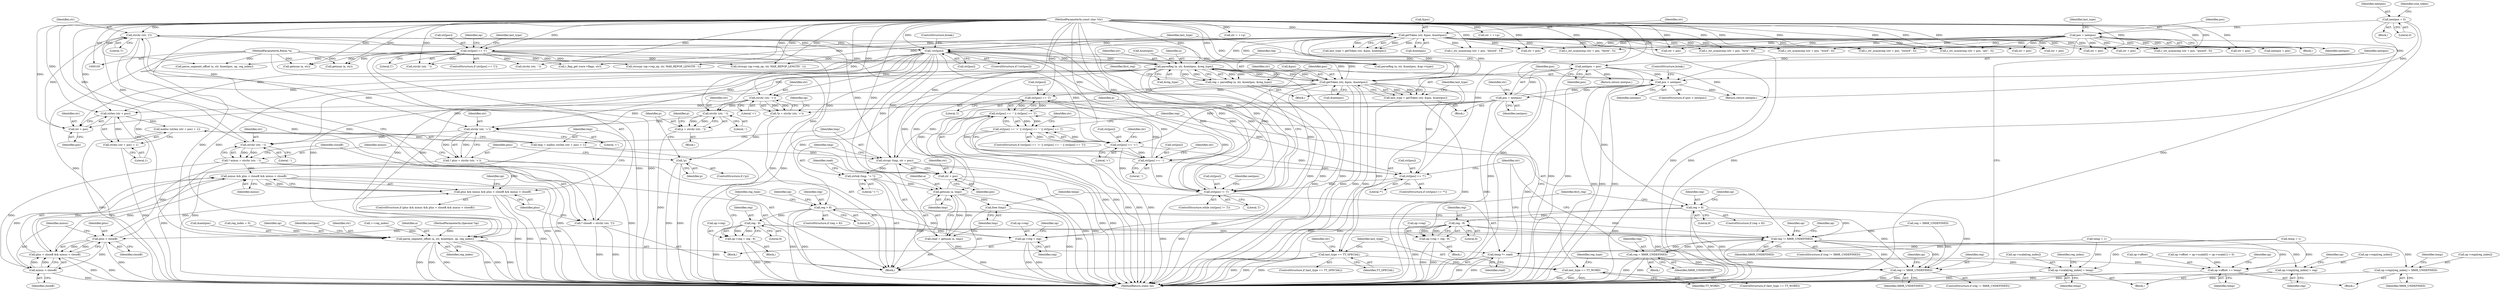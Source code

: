 digraph "0_radare2_9b46d38dd3c4de6048a488b655c7319f845af185@API" {
"1000639" [label="(Call,strchr (str, ']'))"];
"1000377" [label="(Call,!str[pos])"];
"1000489" [label="(Call,parseReg (a, str, &nextpos, &reg_type))"];
"1000682" [label="(Call,getnum (a, tmp))"];
"1000106" [label="(MethodParameterIn,RAsm *a)"];
"1000676" [label="(Call,strtok (tmp, \"+-\"))"];
"1000671" [label="(Call,strcpy (tmp, str + pos))"];
"1000662" [label="(Call,tmp = malloc (strlen (str + pos) + 1))"];
"1000664" [label="(Call,malloc (strlen (str + pos) + 1))"];
"1000666" [label="(Call,strlen (str + pos))"];
"1000639" [label="(Call,strchr (str, ']'))"];
"1000633" [label="(Call,strchr (str, '-'))"];
"1000627" [label="(Call,strchr (str, '+'))"];
"1000598" [label="(Call,strchr (str, '+'))"];
"1000385" [label="(Call,getToken (str, &pos, &nextpos))"];
"1000107" [label="(MethodParameterIn,const char *str)"];
"1000142" [label="(Call,getToken (str, &pos, &nextpos))"];
"1000612" [label="(Call,strchr (str, '-'))"];
"1000373" [label="(Call,pos = nextpos)"];
"1000368" [label="(Call,pos > nextpos)"];
"1000137" [label="(Call,pos = nextpos)"];
"1000113" [label="(Call,nextpos = 0)"];
"1000484" [label="(Call,nextpos = pos)"];
"1000361" [label="(Call,str[pos] != ']')"];
"1000409" [label="(Call,str[pos] == ']')"];
"1000404" [label="(Call,str[pos] == '-')"];
"1000398" [label="(Call,str[pos] == '+')"];
"1000458" [label="(Call,str[pos] == '*')"];
"1000314" [label="(Call,str[pos] == '[')"];
"1000383" [label="(Call,last_type = getToken (str, &pos, &nextpos))"];
"1000392" [label="(Call,last_type == TT_SPECIAL)"];
"1000466" [label="(Call,last_type == TT_WORD)"];
"1000397" [label="(Call,str[pos] == '+' || str[pos] == '-' || str[pos] == ']')"];
"1000403" [label="(Call,str[pos] == '-' || str[pos] == ']')"];
"1000487" [label="(Call,reg = parseReg (a, str, &nextpos, &reg_type))"];
"1000505" [label="(Call,reg > 8)"];
"1000416" [label="(Call,reg != X86R_UNDEFINED)"];
"1000420" [label="(Call,op->regs[reg_index] = reg)"];
"1000443" [label="(Call,op->regs[reg_index] = X86R_UNDEFINED)"];
"1000453" [label="(Call,reg = X86R_UNDEFINED)"];
"1000475" [label="(Call,reg != X86R_UNDEFINED)"];
"1000518" [label="(Call,reg - 9)"];
"1000514" [label="(Call,op->reg = reg - 9)"];
"1000544" [label="(Call,op->reg = reg)"];
"1000526" [label="(Call,reg > 8)"];
"1000534" [label="(Call,reg - 9)"];
"1000530" [label="(Call,op->reg = reg - 9)"];
"1000554" [label="(Call,parse_segment_offset (a, str, &nextpos, op, reg_index))"];
"1000680" [label="(Call,read = getnum (a, tmp))"];
"1000687" [label="(Call,temp *= read)"];
"1000427" [label="(Call,op->scale[reg_index] = temp)"];
"1000438" [label="(Call,op->offset += temp)"];
"1000685" [label="(Call,free (tmp))"];
"1000596" [label="(Call,*p = strchr (str, '+'))"];
"1000607" [label="(Call,!p)"];
"1000610" [label="(Call,p = strchr (str, '-'))"];
"1000625" [label="(Call,* plus = strchr (str, '+'))"];
"1000643" [label="(Call,plus && minus && plus < closeB && minus < closeB)"];
"1000648" [label="(Call,plus < closeB)"];
"1000647" [label="(Call,plus < closeB && minus < closeB)"];
"1000645" [label="(Call,minus && plus < closeB && minus < closeB)"];
"1000651" [label="(Call,minus < closeB)"];
"1000631" [label="(Call,* minus = strchr (str, '-'))"];
"1000637" [label="(Call,* closeB = strchr (str, ']'))"];
"1000665" [label="(Call,strlen (str + pos) + 1)"];
"1000667" [label="(Call,str + pos)"];
"1000673" [label="(Call,str + pos)"];
"1000641" [label="(Literal,']')"];
"1000404" [label="(Call,str[pos] == '-')"];
"1000484" [label="(Call,nextpos = pos)"];
"1000465" [label="(ControlStructure,if (last_type == TT_WORD))"];
"1000396" [label="(ControlStructure,if (str[pos] == '+' || str[pos] == '-' || str[pos] == ']'))"];
"1000668" [label="(Identifier,str)"];
"1000640" [label="(Identifier,str)"];
"1000449" [label="(Identifier,X86R_UNDEFINED)"];
"1000142" [label="(Call,getToken (str, &pos, &nextpos))"];
"1000409" [label="(Call,str[pos] == ']')"];
"1000363" [label="(Identifier,str)"];
"1000140" [label="(Call,last_type = getToken (str, &pos, &nextpos))"];
"1000637" [label="(Call,* closeB = strchr (str, ']'))"];
"1000314" [label="(Call,str[pos] == '[')"];
"1000468" [label="(Identifier,TT_WORD)"];
"1000481" [label="(Identifier,op)"];
"1000687" [label="(Call,temp *= read)"];
"1000613" [label="(Identifier,str)"];
"1000607" [label="(Call,!p)"];
"1000708" [label="(Call,strncpy (op->rep_op, str, MAX_REPOP_LENGTH - 1))"];
"1000932" [label="(Return,return nextpos;)"];
"1000462" [label="(Literal,'*')"];
"1000386" [label="(Identifier,str)"];
"1000909" [label="(Call,strchr (str, '-'))"];
"1000472" [label="(Identifier,reg_type)"];
"1000672" [label="(Identifier,tmp)"];
"1000614" [label="(Literal,'-')"];
"1000497" [label="(Identifier,first_reg)"];
"1000150" [label="(Call,r_str_ncasecmp (str + pos, \"ptr\", 3))"];
"1000411" [label="(Identifier,str)"];
"1000370" [label="(Identifier,nextpos)"];
"1000106" [label="(MethodParameterIn,RAsm *a)"];
"1000858" [label="(Call,str = ++p)"];
"1000458" [label="(Call,str[pos] == '*')"];
"1000439" [label="(Call,op->offset)"];
"1000331" [label="(Call,op->offset = op->scale[0] = op->scale[1] = 0)"];
"1000378" [label="(Call,str[pos])"];
"1000638" [label="(Identifier,closeB)"];
"1000846" [label="(Call,strchr (str, '-'))"];
"1000394" [label="(Identifier,TT_SPECIAL)"];
"1000413" [label="(Literal,']')"];
"1000646" [label="(Identifier,minus)"];
"1000486" [label="(Identifier,pos)"];
"1000644" [label="(Identifier,plus)"];
"1000427" [label="(Call,op->scale[reg_index] = temp)"];
"1000560" [label="(Identifier,reg_index)"];
"1000212" [label="(Call,str + pos)"];
"1000318" [label="(Literal,'[')"];
"1000236" [label="(Call,r_str_ncasecmp (str + pos, \"qword\", 5))"];
"1000610" [label="(Call,p = strchr (str, '-'))"];
"1000393" [label="(Identifier,last_type)"];
"1000392" [label="(Call,last_type == TT_SPECIAL)"];
"1000544" [label="(Call,op->reg = reg)"];
"1000114" [label="(Identifier,nextpos)"];
"1000488" [label="(Identifier,reg)"];
"1000551" [label="(Identifier,op)"];
"1000543" [label="(Block,)"];
"1000684" [label="(Identifier,tmp)"];
"1000696" [label="(Call,nextpos = pos)"];
"1000455" [label="(Identifier,X86R_UNDEFINED)"];
"1000519" [label="(Identifier,reg)"];
"1000477" [label="(Identifier,X86R_UNDEFINED)"];
"1000515" [label="(Call,op->reg)"];
"1000385" [label="(Call,getToken (str, &pos, &nextpos))"];
"1000400" [label="(Identifier,str)"];
"1000514" [label="(Call,op->reg = reg - 9)"];
"1000929" [label="(Call,getnum (a, str))"];
"1000391" [label="(ControlStructure,if (last_type == TT_SPECIAL))"];
"1000141" [label="(Identifier,last_type)"];
"1000555" [label="(Identifier,a)"];
"1000162" [label="(Call,str + pos)"];
"1000669" [label="(Identifier,pos)"];
"1000417" [label="(Identifier,reg)"];
"1000108" [label="(MethodParameterIn,Operand *op)"];
"1000408" [label="(Literal,'-')"];
"1000688" [label="(Identifier,temp)"];
"1000673" [label="(Call,str + pos)"];
"1000405" [label="(Call,str[pos])"];
"1000375" [label="(Identifier,nextpos)"];
"1000261" [label="(Call,r_str_ncasecmp (str + pos, \"oword\", 5))"];
"1000491" [label="(Identifier,str)"];
"1000627" [label="(Call,strchr (str, '+'))"];
"1000520" [label="(Literal,9)"];
"1000674" [label="(Identifier,str)"];
"1000650" [label="(Identifier,closeB)"];
"1000469" [label="(Block,)"];
"1000657" [label="(Identifier,op)"];
"1000670" [label="(Literal,1)"];
"1000415" [label="(ControlStructure,if (reg != X86R_UNDEFINED))"];
"1000475" [label="(Call,reg != X86R_UNDEFINED)"];
"1000685" [label="(Call,free (tmp))"];
"1000652" [label="(Identifier,minus)"];
"1000442" [label="(Identifier,temp)"];
"1000608" [label="(Identifier,p)"];
"1000366" [label="(Block,)"];
"1000683" [label="(Identifier,a)"];
"1000557" [label="(Call,&nextpos)"];
"1000376" [label="(ControlStructure,if (!str[pos]))"];
"1000532" [label="(Identifier,op)"];
"1000450" [label="(Call,temp = 1)"];
"1000639" [label="(Call,strchr (str, ']'))"];
"1000489" [label="(Call,parseReg (a, str, &nextpos, &reg_type))"];
"1000126" [label="(Call,reg_index = 0)"];
"1000633" [label="(Call,strchr (str, '-'))"];
"1000678" [label="(Literal,\"+-\")"];
"1000662" [label="(Call,tmp = malloc (strlen (str + pos) + 1))"];
"1000137" [label="(Call,pos = nextpos)"];
"1000430" [label="(Identifier,op)"];
"1000474" [label="(ControlStructure,if (reg != X86R_UNDEFINED))"];
"1000460" [label="(Identifier,str)"];
"1000536" [label="(Literal,9)"];
"1000612" [label="(Call,strchr (str, '-'))"];
"1000771" [label="(Call,parse_segment_offset (a, str, &nextpos, op, reg_index))"];
"1000143" [label="(Identifier,str)"];
"1000459" [label="(Call,str[pos])"];
"1000507" [label="(Literal,8)"];
"1000682" [label="(Call,getnum (a, tmp))"];
"1000666" [label="(Call,strlen (str + pos))"];
"1000631" [label="(Call,* minus = strchr (str, '-'))"];
"1000600" [label="(Literal,'+')"];
"1000416" [label="(Call,reg != X86R_UNDEFINED)"];
"1000262" [label="(Call,str + pos)"];
"1000635" [label="(Literal,'-')"];
"1000426" [label="(Identifier,reg)"];
"1000921" [label="(Call,str = ++p)"];
"1000365" [label="(Literal,']')"];
"1000438" [label="(Call,op->offset += temp)"];
"1000362" [label="(Call,str[pos])"];
"1000373" [label="(Call,pos = nextpos)"];
"1000138" [label="(Identifier,pos)"];
"1000237" [label="(Call,str + pos)"];
"1000119" [label="(Identifier,size_token)"];
"1000554" [label="(Call,parse_segment_offset (a, str, &nextpos, op, reg_index))"];
"1000457" [label="(ControlStructure,if (str[pos] == '*'))"];
"1000832" [label="(Call,r_flag_get (core->flags, str))"];
"1000110" [label="(Block,)"];
"1000315" [label="(Call,str[pos])"];
"1000323" [label="(Identifier,op)"];
"1000353" [label="(Call,reg = X86R_UNDEFINED)"];
"1000634" [label="(Identifier,str)"];
"1000387" [label="(Call,&pos)"];
"1000504" [label="(ControlStructure,if (reg > 8))"];
"1000443" [label="(Call,op->regs[reg_index] = X86R_UNDEFINED)"];
"1000545" [label="(Call,op->reg)"];
"1000539" [label="(Identifier,reg_type)"];
"1000559" [label="(Identifier,op)"];
"1000466" [label="(Call,last_type == TT_WORD)"];
"1000374" [label="(Identifier,pos)"];
"1000598" [label="(Call,strchr (str, '+'))"];
"1000151" [label="(Call,str + pos)"];
"1000113" [label="(Call,nextpos = 0)"];
"1000421" [label="(Call,op->regs[reg_index])"];
"1000671" [label="(Call,strcpy (tmp, str + pos))"];
"1000397" [label="(Call,str[pos] == '+' || str[pos] == '-' || str[pos] == ']')"];
"1000349" [label="(Call,temp = 1)"];
"1000383" [label="(Call,last_type = getToken (str, &pos, &nextpos))"];
"1000645" [label="(Call,minus && plus < closeB && minus < closeB)"];
"1000522" [label="(Identifier,first_reg)"];
"1000382" [label="(ControlStructure,break;)"];
"1000511" [label="(Identifier,op)"];
"1000107" [label="(MethodParameterIn,const char *str)"];
"1000494" [label="(Call,&reg_type)"];
"1000530" [label="(Call,op->reg = reg - 9)"];
"1000626" [label="(Identifier,plus)"];
"1000287" [label="(Call,str + pos)"];
"1000211" [label="(Call,r_str_ncasecmp (str + pos, \"dword\", 5))"];
"1000731" [label="(Call,parseReg (a, str, &nextpos, &op->type))"];
"1000648" [label="(Call,plus < closeB)"];
"1000665" [label="(Call,strlen (str + pos) + 1)"];
"1000492" [label="(Call,&nextpos)"];
"1000367" [label="(ControlStructure,if (pos > nextpos))"];
"1000187" [label="(Call,str + pos)"];
"1000414" [label="(Block,)"];
"1000933" [label="(Identifier,nextpos)"];
"1000433" [label="(Identifier,temp)"];
"1000642" [label="(ControlStructure,if (plus && minus && plus < closeB && minus < closeB))"];
"1000437" [label="(Block,)"];
"1000360" [label="(ControlStructure,while (str[pos] != ']'))"];
"1000562" [label="(Identifier,nextpos)"];
"1000653" [label="(Identifier,closeB)"];
"1000286" [label="(Call,r_str_ncasecmp (str + pos, \"tbyte\", 5))"];
"1000487" [label="(Call,reg = parseReg (a, str, &nextpos, &reg_type))"];
"1000664" [label="(Call,malloc (strlen (str + pos) + 1))"];
"1000146" [label="(Call,&nextpos)"];
"1000403" [label="(Call,str[pos] == '-' || str[pos] == ']')"];
"1000548" [label="(Identifier,reg)"];
"1000611" [label="(Identifier,p)"];
"1000506" [label="(Identifier,reg)"];
"1000451" [label="(Identifier,temp)"];
"1000866" [label="(Call,getnum (a, str))"];
"1000693" [label="(Identifier,last_type)"];
"1000490" [label="(Identifier,a)"];
"1000454" [label="(Identifier,reg)"];
"1000361" [label="(Call,str[pos] != ']')"];
"1000476" [label="(Identifier,reg)"];
"1000603" [label="(Identifier,op)"];
"1000594" [label="(Block,)"];
"1000529" [label="(Block,)"];
"1000428" [label="(Call,op->scale[reg_index])"];
"1000399" [label="(Call,str[pos])"];
"1000372" [label="(ControlStructure,break;)"];
"1000556" [label="(Identifier,str)"];
"1000446" [label="(Identifier,op)"];
"1000144" [label="(Call,&pos)"];
"1000680" [label="(Call,read = getnum (a, tmp))"];
"1000384" [label="(Identifier,last_type)"];
"1000369" [label="(Identifier,pos)"];
"1000531" [label="(Call,op->reg)"];
"1000609" [label="(Block,)"];
"1000681" [label="(Identifier,read)"];
"1000526" [label="(Call,reg > 8)"];
"1000877" [label="(Call,strncpy (op->rep_op, str, MAX_REPOP_LENGTH - 1))"];
"1000534" [label="(Call,reg - 9)"];
"1000667" [label="(Call,str + pos)"];
"1000649" [label="(Identifier,plus)"];
"1000115" [label="(Literal,0)"];
"1000528" [label="(Literal,8)"];
"1000186" [label="(Call,r_str_ncasecmp (str + pos, \"word\", 4))"];
"1000136" [label="(Block,)"];
"1000161" [label="(Call,r_str_ncasecmp (str + pos, \"byte\", 4))"];
"1000508" [label="(Block,)"];
"1000440" [label="(Identifier,op)"];
"1000527" [label="(Identifier,reg)"];
"1000467" [label="(Identifier,last_type)"];
"1000675" [label="(Identifier,pos)"];
"1000596" [label="(Call,*p = strchr (str, '+'))"];
"1000628" [label="(Identifier,str)"];
"1000525" [label="(ControlStructure,if (reg > 8))"];
"1000647" [label="(Call,plus < closeB && minus < closeB)"];
"1000377" [label="(Call,!str[pos])"];
"1000406" [label="(Identifier,str)"];
"1000632" [label="(Identifier,minus)"];
"1000606" [label="(ControlStructure,if (!p))"];
"1000934" [label="(MethodReturn,static int)"];
"1000597" [label="(Identifier,p)"];
"1000651" [label="(Call,minus < closeB)"];
"1000485" [label="(Identifier,nextpos)"];
"1000313" [label="(ControlStructure,if (str[pos] == '['))"];
"1000629" [label="(Literal,'+')"];
"1000663" [label="(Identifier,tmp)"];
"1000689" [label="(Identifier,read)"];
"1000423" [label="(Identifier,op)"];
"1000643" [label="(Call,plus && minus && plus < closeB && minus < closeB)"];
"1000398" [label="(Call,str[pos] == '+')"];
"1000561" [label="(Return,return nextpos;)"];
"1000139" [label="(Identifier,nextpos)"];
"1000420" [label="(Call,op->regs[reg_index] = reg)"];
"1000677" [label="(Identifier,tmp)"];
"1000535" [label="(Identifier,reg)"];
"1000453" [label="(Call,reg = X86R_UNDEFINED)"];
"1000419" [label="(Block,)"];
"1000410" [label="(Call,str[pos])"];
"1000505" [label="(Call,reg > 8)"];
"1000444" [label="(Call,op->regs[reg_index])"];
"1000389" [label="(Call,&nextpos)"];
"1000599" [label="(Identifier,str)"];
"1000676" [label="(Call,strtok (tmp, \"+-\"))"];
"1000686" [label="(Identifier,tmp)"];
"1000434" [label="(Call,++reg_index)"];
"1000402" [label="(Literal,'+')"];
"1000625" [label="(Call,* plus = strchr (str, '+'))"];
"1000435" [label="(Identifier,reg_index)"];
"1000616" [label="(Identifier,p)"];
"1000379" [label="(Identifier,str)"];
"1000418" [label="(Identifier,X86R_UNDEFINED)"];
"1000368" [label="(Call,pos > nextpos)"];
"1000518" [label="(Call,reg - 9)"];
"1000639" -> "1000637"  [label="AST: "];
"1000639" -> "1000641"  [label="CFG: "];
"1000640" -> "1000639"  [label="AST: "];
"1000641" -> "1000639"  [label="AST: "];
"1000637" -> "1000639"  [label="CFG: "];
"1000639" -> "1000361"  [label="DDG: "];
"1000639" -> "1000377"  [label="DDG: "];
"1000639" -> "1000385"  [label="DDG: "];
"1000639" -> "1000637"  [label="DDG: "];
"1000639" -> "1000637"  [label="DDG: "];
"1000377" -> "1000639"  [label="DDG: "];
"1000633" -> "1000639"  [label="DDG: "];
"1000107" -> "1000639"  [label="DDG: "];
"1000639" -> "1000666"  [label="DDG: "];
"1000639" -> "1000667"  [label="DDG: "];
"1000639" -> "1000671"  [label="DDG: "];
"1000639" -> "1000673"  [label="DDG: "];
"1000377" -> "1000376"  [label="AST: "];
"1000377" -> "1000378"  [label="CFG: "];
"1000378" -> "1000377"  [label="AST: "];
"1000382" -> "1000377"  [label="CFG: "];
"1000384" -> "1000377"  [label="CFG: "];
"1000377" -> "1000934"  [label="DDG: "];
"1000377" -> "1000934"  [label="DDG: "];
"1000377" -> "1000361"  [label="DDG: "];
"1000489" -> "1000377"  [label="DDG: "];
"1000385" -> "1000377"  [label="DDG: "];
"1000361" -> "1000377"  [label="DDG: "];
"1000107" -> "1000377"  [label="DDG: "];
"1000142" -> "1000377"  [label="DDG: "];
"1000377" -> "1000385"  [label="DDG: "];
"1000377" -> "1000398"  [label="DDG: "];
"1000377" -> "1000489"  [label="DDG: "];
"1000377" -> "1000554"  [label="DDG: "];
"1000377" -> "1000598"  [label="DDG: "];
"1000377" -> "1000612"  [label="DDG: "];
"1000377" -> "1000627"  [label="DDG: "];
"1000377" -> "1000633"  [label="DDG: "];
"1000377" -> "1000666"  [label="DDG: "];
"1000377" -> "1000667"  [label="DDG: "];
"1000377" -> "1000671"  [label="DDG: "];
"1000377" -> "1000673"  [label="DDG: "];
"1000489" -> "1000487"  [label="AST: "];
"1000489" -> "1000494"  [label="CFG: "];
"1000490" -> "1000489"  [label="AST: "];
"1000491" -> "1000489"  [label="AST: "];
"1000492" -> "1000489"  [label="AST: "];
"1000494" -> "1000489"  [label="AST: "];
"1000487" -> "1000489"  [label="CFG: "];
"1000489" -> "1000934"  [label="DDG: "];
"1000489" -> "1000934"  [label="DDG: "];
"1000489" -> "1000934"  [label="DDG: "];
"1000489" -> "1000934"  [label="DDG: "];
"1000489" -> "1000361"  [label="DDG: "];
"1000489" -> "1000385"  [label="DDG: "];
"1000489" -> "1000385"  [label="DDG: "];
"1000489" -> "1000487"  [label="DDG: "];
"1000489" -> "1000487"  [label="DDG: "];
"1000489" -> "1000487"  [label="DDG: "];
"1000489" -> "1000487"  [label="DDG: "];
"1000682" -> "1000489"  [label="DDG: "];
"1000106" -> "1000489"  [label="DDG: "];
"1000385" -> "1000489"  [label="DDG: "];
"1000385" -> "1000489"  [label="DDG: "];
"1000107" -> "1000489"  [label="DDG: "];
"1000489" -> "1000554"  [label="DDG: "];
"1000489" -> "1000554"  [label="DDG: "];
"1000489" -> "1000554"  [label="DDG: "];
"1000489" -> "1000682"  [label="DDG: "];
"1000682" -> "1000680"  [label="AST: "];
"1000682" -> "1000684"  [label="CFG: "];
"1000683" -> "1000682"  [label="AST: "];
"1000684" -> "1000682"  [label="AST: "];
"1000680" -> "1000682"  [label="CFG: "];
"1000682" -> "1000934"  [label="DDG: "];
"1000682" -> "1000680"  [label="DDG: "];
"1000682" -> "1000680"  [label="DDG: "];
"1000106" -> "1000682"  [label="DDG: "];
"1000676" -> "1000682"  [label="DDG: "];
"1000682" -> "1000685"  [label="DDG: "];
"1000106" -> "1000105"  [label="AST: "];
"1000106" -> "1000934"  [label="DDG: "];
"1000106" -> "1000554"  [label="DDG: "];
"1000106" -> "1000731"  [label="DDG: "];
"1000106" -> "1000771"  [label="DDG: "];
"1000106" -> "1000866"  [label="DDG: "];
"1000106" -> "1000929"  [label="DDG: "];
"1000676" -> "1000594"  [label="AST: "];
"1000676" -> "1000678"  [label="CFG: "];
"1000677" -> "1000676"  [label="AST: "];
"1000678" -> "1000676"  [label="AST: "];
"1000681" -> "1000676"  [label="CFG: "];
"1000676" -> "1000934"  [label="DDG: "];
"1000671" -> "1000676"  [label="DDG: "];
"1000671" -> "1000594"  [label="AST: "];
"1000671" -> "1000673"  [label="CFG: "];
"1000672" -> "1000671"  [label="AST: "];
"1000673" -> "1000671"  [label="AST: "];
"1000677" -> "1000671"  [label="CFG: "];
"1000671" -> "1000934"  [label="DDG: "];
"1000671" -> "1000934"  [label="DDG: "];
"1000662" -> "1000671"  [label="DDG: "];
"1000107" -> "1000671"  [label="DDG: "];
"1000373" -> "1000671"  [label="DDG: "];
"1000662" -> "1000594"  [label="AST: "];
"1000662" -> "1000664"  [label="CFG: "];
"1000663" -> "1000662"  [label="AST: "];
"1000664" -> "1000662"  [label="AST: "];
"1000672" -> "1000662"  [label="CFG: "];
"1000662" -> "1000934"  [label="DDG: "];
"1000664" -> "1000662"  [label="DDG: "];
"1000664" -> "1000665"  [label="CFG: "];
"1000665" -> "1000664"  [label="AST: "];
"1000664" -> "1000934"  [label="DDG: "];
"1000666" -> "1000664"  [label="DDG: "];
"1000666" -> "1000665"  [label="AST: "];
"1000666" -> "1000667"  [label="CFG: "];
"1000667" -> "1000666"  [label="AST: "];
"1000670" -> "1000666"  [label="CFG: "];
"1000666" -> "1000665"  [label="DDG: "];
"1000107" -> "1000666"  [label="DDG: "];
"1000373" -> "1000666"  [label="DDG: "];
"1000633" -> "1000631"  [label="AST: "];
"1000633" -> "1000635"  [label="CFG: "];
"1000634" -> "1000633"  [label="AST: "];
"1000635" -> "1000633"  [label="AST: "];
"1000631" -> "1000633"  [label="CFG: "];
"1000633" -> "1000631"  [label="DDG: "];
"1000633" -> "1000631"  [label="DDG: "];
"1000627" -> "1000633"  [label="DDG: "];
"1000107" -> "1000633"  [label="DDG: "];
"1000627" -> "1000625"  [label="AST: "];
"1000627" -> "1000629"  [label="CFG: "];
"1000628" -> "1000627"  [label="AST: "];
"1000629" -> "1000627"  [label="AST: "];
"1000625" -> "1000627"  [label="CFG: "];
"1000627" -> "1000625"  [label="DDG: "];
"1000627" -> "1000625"  [label="DDG: "];
"1000598" -> "1000627"  [label="DDG: "];
"1000612" -> "1000627"  [label="DDG: "];
"1000107" -> "1000627"  [label="DDG: "];
"1000598" -> "1000596"  [label="AST: "];
"1000598" -> "1000600"  [label="CFG: "];
"1000599" -> "1000598"  [label="AST: "];
"1000600" -> "1000598"  [label="AST: "];
"1000596" -> "1000598"  [label="CFG: "];
"1000598" -> "1000596"  [label="DDG: "];
"1000598" -> "1000596"  [label="DDG: "];
"1000385" -> "1000598"  [label="DDG: "];
"1000107" -> "1000598"  [label="DDG: "];
"1000598" -> "1000612"  [label="DDG: "];
"1000385" -> "1000383"  [label="AST: "];
"1000385" -> "1000389"  [label="CFG: "];
"1000386" -> "1000385"  [label="AST: "];
"1000387" -> "1000385"  [label="AST: "];
"1000389" -> "1000385"  [label="AST: "];
"1000383" -> "1000385"  [label="CFG: "];
"1000385" -> "1000934"  [label="DDG: "];
"1000385" -> "1000934"  [label="DDG: "];
"1000385" -> "1000934"  [label="DDG: "];
"1000385" -> "1000361"  [label="DDG: "];
"1000385" -> "1000383"  [label="DDG: "];
"1000385" -> "1000383"  [label="DDG: "];
"1000385" -> "1000383"  [label="DDG: "];
"1000107" -> "1000385"  [label="DDG: "];
"1000142" -> "1000385"  [label="DDG: "];
"1000142" -> "1000385"  [label="DDG: "];
"1000142" -> "1000385"  [label="DDG: "];
"1000385" -> "1000398"  [label="DDG: "];
"1000385" -> "1000404"  [label="DDG: "];
"1000385" -> "1000409"  [label="DDG: "];
"1000385" -> "1000458"  [label="DDG: "];
"1000107" -> "1000105"  [label="AST: "];
"1000107" -> "1000934"  [label="DDG: "];
"1000107" -> "1000142"  [label="DDG: "];
"1000107" -> "1000150"  [label="DDG: "];
"1000107" -> "1000151"  [label="DDG: "];
"1000107" -> "1000161"  [label="DDG: "];
"1000107" -> "1000162"  [label="DDG: "];
"1000107" -> "1000186"  [label="DDG: "];
"1000107" -> "1000187"  [label="DDG: "];
"1000107" -> "1000211"  [label="DDG: "];
"1000107" -> "1000212"  [label="DDG: "];
"1000107" -> "1000236"  [label="DDG: "];
"1000107" -> "1000237"  [label="DDG: "];
"1000107" -> "1000261"  [label="DDG: "];
"1000107" -> "1000262"  [label="DDG: "];
"1000107" -> "1000286"  [label="DDG: "];
"1000107" -> "1000287"  [label="DDG: "];
"1000107" -> "1000314"  [label="DDG: "];
"1000107" -> "1000361"  [label="DDG: "];
"1000107" -> "1000398"  [label="DDG: "];
"1000107" -> "1000404"  [label="DDG: "];
"1000107" -> "1000409"  [label="DDG: "];
"1000107" -> "1000458"  [label="DDG: "];
"1000107" -> "1000554"  [label="DDG: "];
"1000107" -> "1000612"  [label="DDG: "];
"1000107" -> "1000667"  [label="DDG: "];
"1000107" -> "1000673"  [label="DDG: "];
"1000107" -> "1000708"  [label="DDG: "];
"1000107" -> "1000731"  [label="DDG: "];
"1000107" -> "1000771"  [label="DDG: "];
"1000107" -> "1000832"  [label="DDG: "];
"1000107" -> "1000846"  [label="DDG: "];
"1000107" -> "1000858"  [label="DDG: "];
"1000107" -> "1000866"  [label="DDG: "];
"1000107" -> "1000877"  [label="DDG: "];
"1000107" -> "1000909"  [label="DDG: "];
"1000107" -> "1000921"  [label="DDG: "];
"1000107" -> "1000929"  [label="DDG: "];
"1000142" -> "1000140"  [label="AST: "];
"1000142" -> "1000146"  [label="CFG: "];
"1000143" -> "1000142"  [label="AST: "];
"1000144" -> "1000142"  [label="AST: "];
"1000146" -> "1000142"  [label="AST: "];
"1000140" -> "1000142"  [label="CFG: "];
"1000142" -> "1000934"  [label="DDG: "];
"1000142" -> "1000934"  [label="DDG: "];
"1000142" -> "1000140"  [label="DDG: "];
"1000142" -> "1000140"  [label="DDG: "];
"1000142" -> "1000140"  [label="DDG: "];
"1000142" -> "1000150"  [label="DDG: "];
"1000142" -> "1000151"  [label="DDG: "];
"1000142" -> "1000161"  [label="DDG: "];
"1000142" -> "1000162"  [label="DDG: "];
"1000142" -> "1000186"  [label="DDG: "];
"1000142" -> "1000187"  [label="DDG: "];
"1000142" -> "1000211"  [label="DDG: "];
"1000142" -> "1000212"  [label="DDG: "];
"1000142" -> "1000236"  [label="DDG: "];
"1000142" -> "1000237"  [label="DDG: "];
"1000142" -> "1000261"  [label="DDG: "];
"1000142" -> "1000262"  [label="DDG: "];
"1000142" -> "1000286"  [label="DDG: "];
"1000142" -> "1000287"  [label="DDG: "];
"1000142" -> "1000314"  [label="DDG: "];
"1000142" -> "1000361"  [label="DDG: "];
"1000142" -> "1000708"  [label="DDG: "];
"1000142" -> "1000731"  [label="DDG: "];
"1000142" -> "1000731"  [label="DDG: "];
"1000142" -> "1000909"  [label="DDG: "];
"1000612" -> "1000610"  [label="AST: "];
"1000612" -> "1000614"  [label="CFG: "];
"1000613" -> "1000612"  [label="AST: "];
"1000614" -> "1000612"  [label="AST: "];
"1000610" -> "1000612"  [label="CFG: "];
"1000612" -> "1000610"  [label="DDG: "];
"1000612" -> "1000610"  [label="DDG: "];
"1000373" -> "1000366"  [label="AST: "];
"1000373" -> "1000375"  [label="CFG: "];
"1000374" -> "1000373"  [label="AST: "];
"1000375" -> "1000373"  [label="AST: "];
"1000379" -> "1000373"  [label="CFG: "];
"1000373" -> "1000934"  [label="DDG: "];
"1000373" -> "1000934"  [label="DDG: "];
"1000373" -> "1000368"  [label="DDG: "];
"1000368" -> "1000373"  [label="DDG: "];
"1000373" -> "1000484"  [label="DDG: "];
"1000373" -> "1000667"  [label="DDG: "];
"1000373" -> "1000673"  [label="DDG: "];
"1000368" -> "1000367"  [label="AST: "];
"1000368" -> "1000370"  [label="CFG: "];
"1000369" -> "1000368"  [label="AST: "];
"1000370" -> "1000368"  [label="AST: "];
"1000372" -> "1000368"  [label="CFG: "];
"1000374" -> "1000368"  [label="CFG: "];
"1000368" -> "1000934"  [label="DDG: "];
"1000368" -> "1000934"  [label="DDG: "];
"1000368" -> "1000934"  [label="DDG: "];
"1000137" -> "1000368"  [label="DDG: "];
"1000113" -> "1000368"  [label="DDG: "];
"1000484" -> "1000368"  [label="DDG: "];
"1000368" -> "1000932"  [label="DDG: "];
"1000137" -> "1000136"  [label="AST: "];
"1000137" -> "1000139"  [label="CFG: "];
"1000138" -> "1000137"  [label="AST: "];
"1000139" -> "1000137"  [label="AST: "];
"1000141" -> "1000137"  [label="CFG: "];
"1000137" -> "1000934"  [label="DDG: "];
"1000113" -> "1000137"  [label="DDG: "];
"1000137" -> "1000150"  [label="DDG: "];
"1000137" -> "1000151"  [label="DDG: "];
"1000137" -> "1000161"  [label="DDG: "];
"1000137" -> "1000162"  [label="DDG: "];
"1000137" -> "1000186"  [label="DDG: "];
"1000137" -> "1000187"  [label="DDG: "];
"1000137" -> "1000211"  [label="DDG: "];
"1000137" -> "1000212"  [label="DDG: "];
"1000137" -> "1000236"  [label="DDG: "];
"1000137" -> "1000237"  [label="DDG: "];
"1000137" -> "1000261"  [label="DDG: "];
"1000137" -> "1000262"  [label="DDG: "];
"1000137" -> "1000286"  [label="DDG: "];
"1000137" -> "1000287"  [label="DDG: "];
"1000137" -> "1000696"  [label="DDG: "];
"1000113" -> "1000110"  [label="AST: "];
"1000113" -> "1000115"  [label="CFG: "];
"1000114" -> "1000113"  [label="AST: "];
"1000115" -> "1000113"  [label="AST: "];
"1000119" -> "1000113"  [label="CFG: "];
"1000113" -> "1000934"  [label="DDG: "];
"1000113" -> "1000932"  [label="DDG: "];
"1000484" -> "1000469"  [label="AST: "];
"1000484" -> "1000486"  [label="CFG: "];
"1000485" -> "1000484"  [label="AST: "];
"1000486" -> "1000484"  [label="AST: "];
"1000488" -> "1000484"  [label="CFG: "];
"1000484" -> "1000934"  [label="DDG: "];
"1000484" -> "1000934"  [label="DDG: "];
"1000484" -> "1000561"  [label="DDG: "];
"1000484" -> "1000932"  [label="DDG: "];
"1000361" -> "1000360"  [label="AST: "];
"1000361" -> "1000365"  [label="CFG: "];
"1000362" -> "1000361"  [label="AST: "];
"1000365" -> "1000361"  [label="AST: "];
"1000369" -> "1000361"  [label="CFG: "];
"1000933" -> "1000361"  [label="CFG: "];
"1000361" -> "1000934"  [label="DDG: "];
"1000361" -> "1000934"  [label="DDG: "];
"1000409" -> "1000361"  [label="DDG: "];
"1000398" -> "1000361"  [label="DDG: "];
"1000404" -> "1000361"  [label="DDG: "];
"1000458" -> "1000361"  [label="DDG: "];
"1000314" -> "1000361"  [label="DDG: "];
"1000409" -> "1000403"  [label="AST: "];
"1000409" -> "1000413"  [label="CFG: "];
"1000410" -> "1000409"  [label="AST: "];
"1000413" -> "1000409"  [label="AST: "];
"1000403" -> "1000409"  [label="CFG: "];
"1000409" -> "1000403"  [label="DDG: "];
"1000409" -> "1000403"  [label="DDG: "];
"1000404" -> "1000409"  [label="DDG: "];
"1000409" -> "1000458"  [label="DDG: "];
"1000404" -> "1000403"  [label="AST: "];
"1000404" -> "1000408"  [label="CFG: "];
"1000405" -> "1000404"  [label="AST: "];
"1000408" -> "1000404"  [label="AST: "];
"1000411" -> "1000404"  [label="CFG: "];
"1000403" -> "1000404"  [label="CFG: "];
"1000404" -> "1000403"  [label="DDG: "];
"1000404" -> "1000403"  [label="DDG: "];
"1000398" -> "1000404"  [label="DDG: "];
"1000404" -> "1000458"  [label="DDG: "];
"1000398" -> "1000397"  [label="AST: "];
"1000398" -> "1000402"  [label="CFG: "];
"1000399" -> "1000398"  [label="AST: "];
"1000402" -> "1000398"  [label="AST: "];
"1000406" -> "1000398"  [label="CFG: "];
"1000397" -> "1000398"  [label="CFG: "];
"1000398" -> "1000397"  [label="DDG: "];
"1000398" -> "1000397"  [label="DDG: "];
"1000398" -> "1000458"  [label="DDG: "];
"1000458" -> "1000457"  [label="AST: "];
"1000458" -> "1000462"  [label="CFG: "];
"1000459" -> "1000458"  [label="AST: "];
"1000462" -> "1000458"  [label="AST: "];
"1000363" -> "1000458"  [label="CFG: "];
"1000458" -> "1000934"  [label="DDG: "];
"1000314" -> "1000313"  [label="AST: "];
"1000314" -> "1000318"  [label="CFG: "];
"1000315" -> "1000314"  [label="AST: "];
"1000318" -> "1000314"  [label="AST: "];
"1000323" -> "1000314"  [label="CFG: "];
"1000693" -> "1000314"  [label="CFG: "];
"1000314" -> "1000934"  [label="DDG: "];
"1000314" -> "1000934"  [label="DDG: "];
"1000314" -> "1000708"  [label="DDG: "];
"1000314" -> "1000731"  [label="DDG: "];
"1000314" -> "1000771"  [label="DDG: "];
"1000314" -> "1000832"  [label="DDG: "];
"1000314" -> "1000846"  [label="DDG: "];
"1000314" -> "1000866"  [label="DDG: "];
"1000314" -> "1000877"  [label="DDG: "];
"1000314" -> "1000909"  [label="DDG: "];
"1000314" -> "1000929"  [label="DDG: "];
"1000383" -> "1000366"  [label="AST: "];
"1000384" -> "1000383"  [label="AST: "];
"1000393" -> "1000383"  [label="CFG: "];
"1000383" -> "1000934"  [label="DDG: "];
"1000383" -> "1000392"  [label="DDG: "];
"1000392" -> "1000391"  [label="AST: "];
"1000392" -> "1000394"  [label="CFG: "];
"1000393" -> "1000392"  [label="AST: "];
"1000394" -> "1000392"  [label="AST: "];
"1000400" -> "1000392"  [label="CFG: "];
"1000467" -> "1000392"  [label="CFG: "];
"1000392" -> "1000934"  [label="DDG: "];
"1000392" -> "1000934"  [label="DDG: "];
"1000392" -> "1000934"  [label="DDG: "];
"1000392" -> "1000466"  [label="DDG: "];
"1000466" -> "1000465"  [label="AST: "];
"1000466" -> "1000468"  [label="CFG: "];
"1000467" -> "1000466"  [label="AST: "];
"1000468" -> "1000466"  [label="AST: "];
"1000472" -> "1000466"  [label="CFG: "];
"1000597" -> "1000466"  [label="CFG: "];
"1000466" -> "1000934"  [label="DDG: "];
"1000466" -> "1000934"  [label="DDG: "];
"1000466" -> "1000934"  [label="DDG: "];
"1000397" -> "1000396"  [label="AST: "];
"1000397" -> "1000403"  [label="CFG: "];
"1000403" -> "1000397"  [label="AST: "];
"1000417" -> "1000397"  [label="CFG: "];
"1000460" -> "1000397"  [label="CFG: "];
"1000397" -> "1000934"  [label="DDG: "];
"1000397" -> "1000934"  [label="DDG: "];
"1000397" -> "1000934"  [label="DDG: "];
"1000403" -> "1000397"  [label="DDG: "];
"1000403" -> "1000397"  [label="DDG: "];
"1000403" -> "1000934"  [label="DDG: "];
"1000403" -> "1000934"  [label="DDG: "];
"1000487" -> "1000469"  [label="AST: "];
"1000488" -> "1000487"  [label="AST: "];
"1000497" -> "1000487"  [label="CFG: "];
"1000487" -> "1000934"  [label="DDG: "];
"1000487" -> "1000505"  [label="DDG: "];
"1000487" -> "1000526"  [label="DDG: "];
"1000505" -> "1000504"  [label="AST: "];
"1000505" -> "1000507"  [label="CFG: "];
"1000506" -> "1000505"  [label="AST: "];
"1000507" -> "1000505"  [label="AST: "];
"1000511" -> "1000505"  [label="CFG: "];
"1000522" -> "1000505"  [label="CFG: "];
"1000505" -> "1000934"  [label="DDG: "];
"1000505" -> "1000934"  [label="DDG: "];
"1000505" -> "1000416"  [label="DDG: "];
"1000505" -> "1000475"  [label="DDG: "];
"1000505" -> "1000518"  [label="DDG: "];
"1000505" -> "1000544"  [label="DDG: "];
"1000416" -> "1000415"  [label="AST: "];
"1000416" -> "1000418"  [label="CFG: "];
"1000417" -> "1000416"  [label="AST: "];
"1000418" -> "1000416"  [label="AST: "];
"1000423" -> "1000416"  [label="CFG: "];
"1000440" -> "1000416"  [label="CFG: "];
"1000416" -> "1000934"  [label="DDG: "];
"1000518" -> "1000416"  [label="DDG: "];
"1000526" -> "1000416"  [label="DDG: "];
"1000453" -> "1000416"  [label="DDG: "];
"1000534" -> "1000416"  [label="DDG: "];
"1000353" -> "1000416"  [label="DDG: "];
"1000475" -> "1000416"  [label="DDG: "];
"1000416" -> "1000420"  [label="DDG: "];
"1000416" -> "1000443"  [label="DDG: "];
"1000416" -> "1000453"  [label="DDG: "];
"1000416" -> "1000475"  [label="DDG: "];
"1000420" -> "1000419"  [label="AST: "];
"1000420" -> "1000426"  [label="CFG: "];
"1000421" -> "1000420"  [label="AST: "];
"1000426" -> "1000420"  [label="AST: "];
"1000430" -> "1000420"  [label="CFG: "];
"1000420" -> "1000934"  [label="DDG: "];
"1000443" -> "1000437"  [label="AST: "];
"1000443" -> "1000449"  [label="CFG: "];
"1000444" -> "1000443"  [label="AST: "];
"1000449" -> "1000443"  [label="AST: "];
"1000451" -> "1000443"  [label="CFG: "];
"1000443" -> "1000934"  [label="DDG: "];
"1000453" -> "1000414"  [label="AST: "];
"1000453" -> "1000455"  [label="CFG: "];
"1000454" -> "1000453"  [label="AST: "];
"1000455" -> "1000453"  [label="AST: "];
"1000363" -> "1000453"  [label="CFG: "];
"1000453" -> "1000934"  [label="DDG: "];
"1000453" -> "1000934"  [label="DDG: "];
"1000453" -> "1000475"  [label="DDG: "];
"1000475" -> "1000474"  [label="AST: "];
"1000475" -> "1000477"  [label="CFG: "];
"1000476" -> "1000475"  [label="AST: "];
"1000477" -> "1000475"  [label="AST: "];
"1000481" -> "1000475"  [label="CFG: "];
"1000485" -> "1000475"  [label="CFG: "];
"1000475" -> "1000934"  [label="DDG: "];
"1000475" -> "1000934"  [label="DDG: "];
"1000518" -> "1000475"  [label="DDG: "];
"1000526" -> "1000475"  [label="DDG: "];
"1000534" -> "1000475"  [label="DDG: "];
"1000353" -> "1000475"  [label="DDG: "];
"1000518" -> "1000514"  [label="AST: "];
"1000518" -> "1000520"  [label="CFG: "];
"1000519" -> "1000518"  [label="AST: "];
"1000520" -> "1000518"  [label="AST: "];
"1000514" -> "1000518"  [label="CFG: "];
"1000518" -> "1000934"  [label="DDG: "];
"1000518" -> "1000514"  [label="DDG: "];
"1000518" -> "1000514"  [label="DDG: "];
"1000518" -> "1000544"  [label="DDG: "];
"1000514" -> "1000508"  [label="AST: "];
"1000515" -> "1000514"  [label="AST: "];
"1000522" -> "1000514"  [label="CFG: "];
"1000514" -> "1000934"  [label="DDG: "];
"1000514" -> "1000934"  [label="DDG: "];
"1000544" -> "1000543"  [label="AST: "];
"1000544" -> "1000548"  [label="CFG: "];
"1000545" -> "1000544"  [label="AST: "];
"1000548" -> "1000544"  [label="AST: "];
"1000551" -> "1000544"  [label="CFG: "];
"1000544" -> "1000934"  [label="DDG: "];
"1000544" -> "1000934"  [label="DDG: "];
"1000526" -> "1000544"  [label="DDG: "];
"1000534" -> "1000544"  [label="DDG: "];
"1000526" -> "1000525"  [label="AST: "];
"1000526" -> "1000528"  [label="CFG: "];
"1000527" -> "1000526"  [label="AST: "];
"1000528" -> "1000526"  [label="AST: "];
"1000532" -> "1000526"  [label="CFG: "];
"1000539" -> "1000526"  [label="CFG: "];
"1000526" -> "1000934"  [label="DDG: "];
"1000526" -> "1000934"  [label="DDG: "];
"1000526" -> "1000534"  [label="DDG: "];
"1000534" -> "1000530"  [label="AST: "];
"1000534" -> "1000536"  [label="CFG: "];
"1000535" -> "1000534"  [label="AST: "];
"1000536" -> "1000534"  [label="AST: "];
"1000530" -> "1000534"  [label="CFG: "];
"1000534" -> "1000934"  [label="DDG: "];
"1000534" -> "1000530"  [label="DDG: "];
"1000534" -> "1000530"  [label="DDG: "];
"1000530" -> "1000529"  [label="AST: "];
"1000531" -> "1000530"  [label="AST: "];
"1000539" -> "1000530"  [label="CFG: "];
"1000530" -> "1000934"  [label="DDG: "];
"1000530" -> "1000934"  [label="DDG: "];
"1000554" -> "1000543"  [label="AST: "];
"1000554" -> "1000560"  [label="CFG: "];
"1000555" -> "1000554"  [label="AST: "];
"1000556" -> "1000554"  [label="AST: "];
"1000557" -> "1000554"  [label="AST: "];
"1000559" -> "1000554"  [label="AST: "];
"1000560" -> "1000554"  [label="AST: "];
"1000562" -> "1000554"  [label="CFG: "];
"1000554" -> "1000934"  [label="DDG: "];
"1000554" -> "1000934"  [label="DDG: "];
"1000554" -> "1000934"  [label="DDG: "];
"1000554" -> "1000934"  [label="DDG: "];
"1000554" -> "1000934"  [label="DDG: "];
"1000554" -> "1000934"  [label="DDG: "];
"1000108" -> "1000554"  [label="DDG: "];
"1000126" -> "1000554"  [label="DDG: "];
"1000434" -> "1000554"  [label="DDG: "];
"1000680" -> "1000594"  [label="AST: "];
"1000681" -> "1000680"  [label="AST: "];
"1000686" -> "1000680"  [label="CFG: "];
"1000680" -> "1000934"  [label="DDG: "];
"1000680" -> "1000687"  [label="DDG: "];
"1000687" -> "1000594"  [label="AST: "];
"1000687" -> "1000689"  [label="CFG: "];
"1000688" -> "1000687"  [label="AST: "];
"1000689" -> "1000687"  [label="AST: "];
"1000363" -> "1000687"  [label="CFG: "];
"1000687" -> "1000934"  [label="DDG: "];
"1000687" -> "1000934"  [label="DDG: "];
"1000687" -> "1000427"  [label="DDG: "];
"1000687" -> "1000438"  [label="DDG: "];
"1000349" -> "1000687"  [label="DDG: "];
"1000450" -> "1000687"  [label="DDG: "];
"1000427" -> "1000419"  [label="AST: "];
"1000427" -> "1000433"  [label="CFG: "];
"1000428" -> "1000427"  [label="AST: "];
"1000433" -> "1000427"  [label="AST: "];
"1000435" -> "1000427"  [label="CFG: "];
"1000427" -> "1000934"  [label="DDG: "];
"1000349" -> "1000427"  [label="DDG: "];
"1000450" -> "1000427"  [label="DDG: "];
"1000438" -> "1000437"  [label="AST: "];
"1000438" -> "1000442"  [label="CFG: "];
"1000439" -> "1000438"  [label="AST: "];
"1000442" -> "1000438"  [label="AST: "];
"1000446" -> "1000438"  [label="CFG: "];
"1000438" -> "1000934"  [label="DDG: "];
"1000349" -> "1000438"  [label="DDG: "];
"1000450" -> "1000438"  [label="DDG: "];
"1000331" -> "1000438"  [label="DDG: "];
"1000685" -> "1000594"  [label="AST: "];
"1000685" -> "1000686"  [label="CFG: "];
"1000686" -> "1000685"  [label="AST: "];
"1000688" -> "1000685"  [label="CFG: "];
"1000685" -> "1000934"  [label="DDG: "];
"1000596" -> "1000594"  [label="AST: "];
"1000597" -> "1000596"  [label="AST: "];
"1000603" -> "1000596"  [label="CFG: "];
"1000596" -> "1000607"  [label="DDG: "];
"1000607" -> "1000606"  [label="AST: "];
"1000607" -> "1000608"  [label="CFG: "];
"1000608" -> "1000607"  [label="AST: "];
"1000611" -> "1000607"  [label="CFG: "];
"1000626" -> "1000607"  [label="CFG: "];
"1000607" -> "1000934"  [label="DDG: "];
"1000607" -> "1000934"  [label="DDG: "];
"1000610" -> "1000609"  [label="AST: "];
"1000611" -> "1000610"  [label="AST: "];
"1000616" -> "1000610"  [label="CFG: "];
"1000610" -> "1000934"  [label="DDG: "];
"1000625" -> "1000594"  [label="AST: "];
"1000626" -> "1000625"  [label="AST: "];
"1000632" -> "1000625"  [label="CFG: "];
"1000625" -> "1000934"  [label="DDG: "];
"1000625" -> "1000643"  [label="DDG: "];
"1000625" -> "1000648"  [label="DDG: "];
"1000643" -> "1000642"  [label="AST: "];
"1000643" -> "1000644"  [label="CFG: "];
"1000643" -> "1000645"  [label="CFG: "];
"1000644" -> "1000643"  [label="AST: "];
"1000645" -> "1000643"  [label="AST: "];
"1000657" -> "1000643"  [label="CFG: "];
"1000663" -> "1000643"  [label="CFG: "];
"1000643" -> "1000934"  [label="DDG: "];
"1000643" -> "1000934"  [label="DDG: "];
"1000643" -> "1000934"  [label="DDG: "];
"1000648" -> "1000643"  [label="DDG: "];
"1000645" -> "1000643"  [label="DDG: "];
"1000645" -> "1000643"  [label="DDG: "];
"1000648" -> "1000647"  [label="AST: "];
"1000648" -> "1000650"  [label="CFG: "];
"1000649" -> "1000648"  [label="AST: "];
"1000650" -> "1000648"  [label="AST: "];
"1000652" -> "1000648"  [label="CFG: "];
"1000647" -> "1000648"  [label="CFG: "];
"1000648" -> "1000934"  [label="DDG: "];
"1000648" -> "1000647"  [label="DDG: "];
"1000648" -> "1000647"  [label="DDG: "];
"1000637" -> "1000648"  [label="DDG: "];
"1000648" -> "1000651"  [label="DDG: "];
"1000647" -> "1000645"  [label="AST: "];
"1000647" -> "1000651"  [label="CFG: "];
"1000651" -> "1000647"  [label="AST: "];
"1000645" -> "1000647"  [label="CFG: "];
"1000647" -> "1000934"  [label="DDG: "];
"1000647" -> "1000934"  [label="DDG: "];
"1000647" -> "1000645"  [label="DDG: "];
"1000647" -> "1000645"  [label="DDG: "];
"1000651" -> "1000647"  [label="DDG: "];
"1000651" -> "1000647"  [label="DDG: "];
"1000645" -> "1000646"  [label="CFG: "];
"1000646" -> "1000645"  [label="AST: "];
"1000645" -> "1000934"  [label="DDG: "];
"1000645" -> "1000934"  [label="DDG: "];
"1000631" -> "1000645"  [label="DDG: "];
"1000651" -> "1000645"  [label="DDG: "];
"1000651" -> "1000653"  [label="CFG: "];
"1000652" -> "1000651"  [label="AST: "];
"1000653" -> "1000651"  [label="AST: "];
"1000651" -> "1000934"  [label="DDG: "];
"1000631" -> "1000651"  [label="DDG: "];
"1000631" -> "1000594"  [label="AST: "];
"1000632" -> "1000631"  [label="AST: "];
"1000638" -> "1000631"  [label="CFG: "];
"1000631" -> "1000934"  [label="DDG: "];
"1000631" -> "1000934"  [label="DDG: "];
"1000637" -> "1000594"  [label="AST: "];
"1000638" -> "1000637"  [label="AST: "];
"1000644" -> "1000637"  [label="CFG: "];
"1000637" -> "1000934"  [label="DDG: "];
"1000637" -> "1000934"  [label="DDG: "];
"1000665" -> "1000670"  [label="CFG: "];
"1000670" -> "1000665"  [label="AST: "];
"1000665" -> "1000934"  [label="DDG: "];
"1000667" -> "1000669"  [label="CFG: "];
"1000668" -> "1000667"  [label="AST: "];
"1000669" -> "1000667"  [label="AST: "];
"1000673" -> "1000675"  [label="CFG: "];
"1000674" -> "1000673"  [label="AST: "];
"1000675" -> "1000673"  [label="AST: "];
"1000673" -> "1000934"  [label="DDG: "];
"1000673" -> "1000934"  [label="DDG: "];
}
